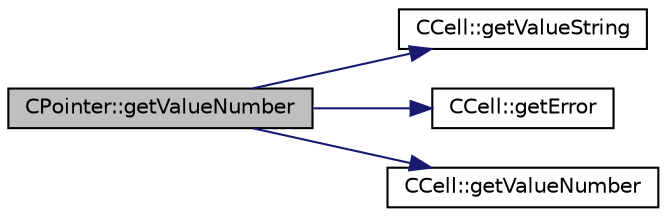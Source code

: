 digraph "CPointer::getValueNumber"
{
  edge [fontname="Helvetica",fontsize="10",labelfontname="Helvetica",labelfontsize="10"];
  node [fontname="Helvetica",fontsize="10",shape=record];
  rankdir="LR";
  Node1 [label="CPointer::getValueNumber",height=0.2,width=0.4,color="black", fillcolor="grey75", style="filled", fontcolor="black"];
  Node1 -> Node2 [color="midnightblue",fontsize="10",style="solid",fontname="Helvetica"];
  Node2 [label="CCell::getValueString",height=0.2,width=0.4,color="black", fillcolor="white", style="filled",URL="$classCCell.html#a7aaf6b20017ed02e3e67f6e62f2ea8c6"];
  Node1 -> Node3 [color="midnightblue",fontsize="10",style="solid",fontname="Helvetica"];
  Node3 [label="CCell::getError",height=0.2,width=0.4,color="black", fillcolor="white", style="filled",URL="$classCCell.html#a32f297678ba67eb605a88de063afc2c2"];
  Node1 -> Node4 [color="midnightblue",fontsize="10",style="solid",fontname="Helvetica"];
  Node4 [label="CCell::getValueNumber",height=0.2,width=0.4,color="black", fillcolor="white", style="filled",URL="$classCCell.html#a40f8e1efeacf0cce8fb5d96251ea4eed"];
}
